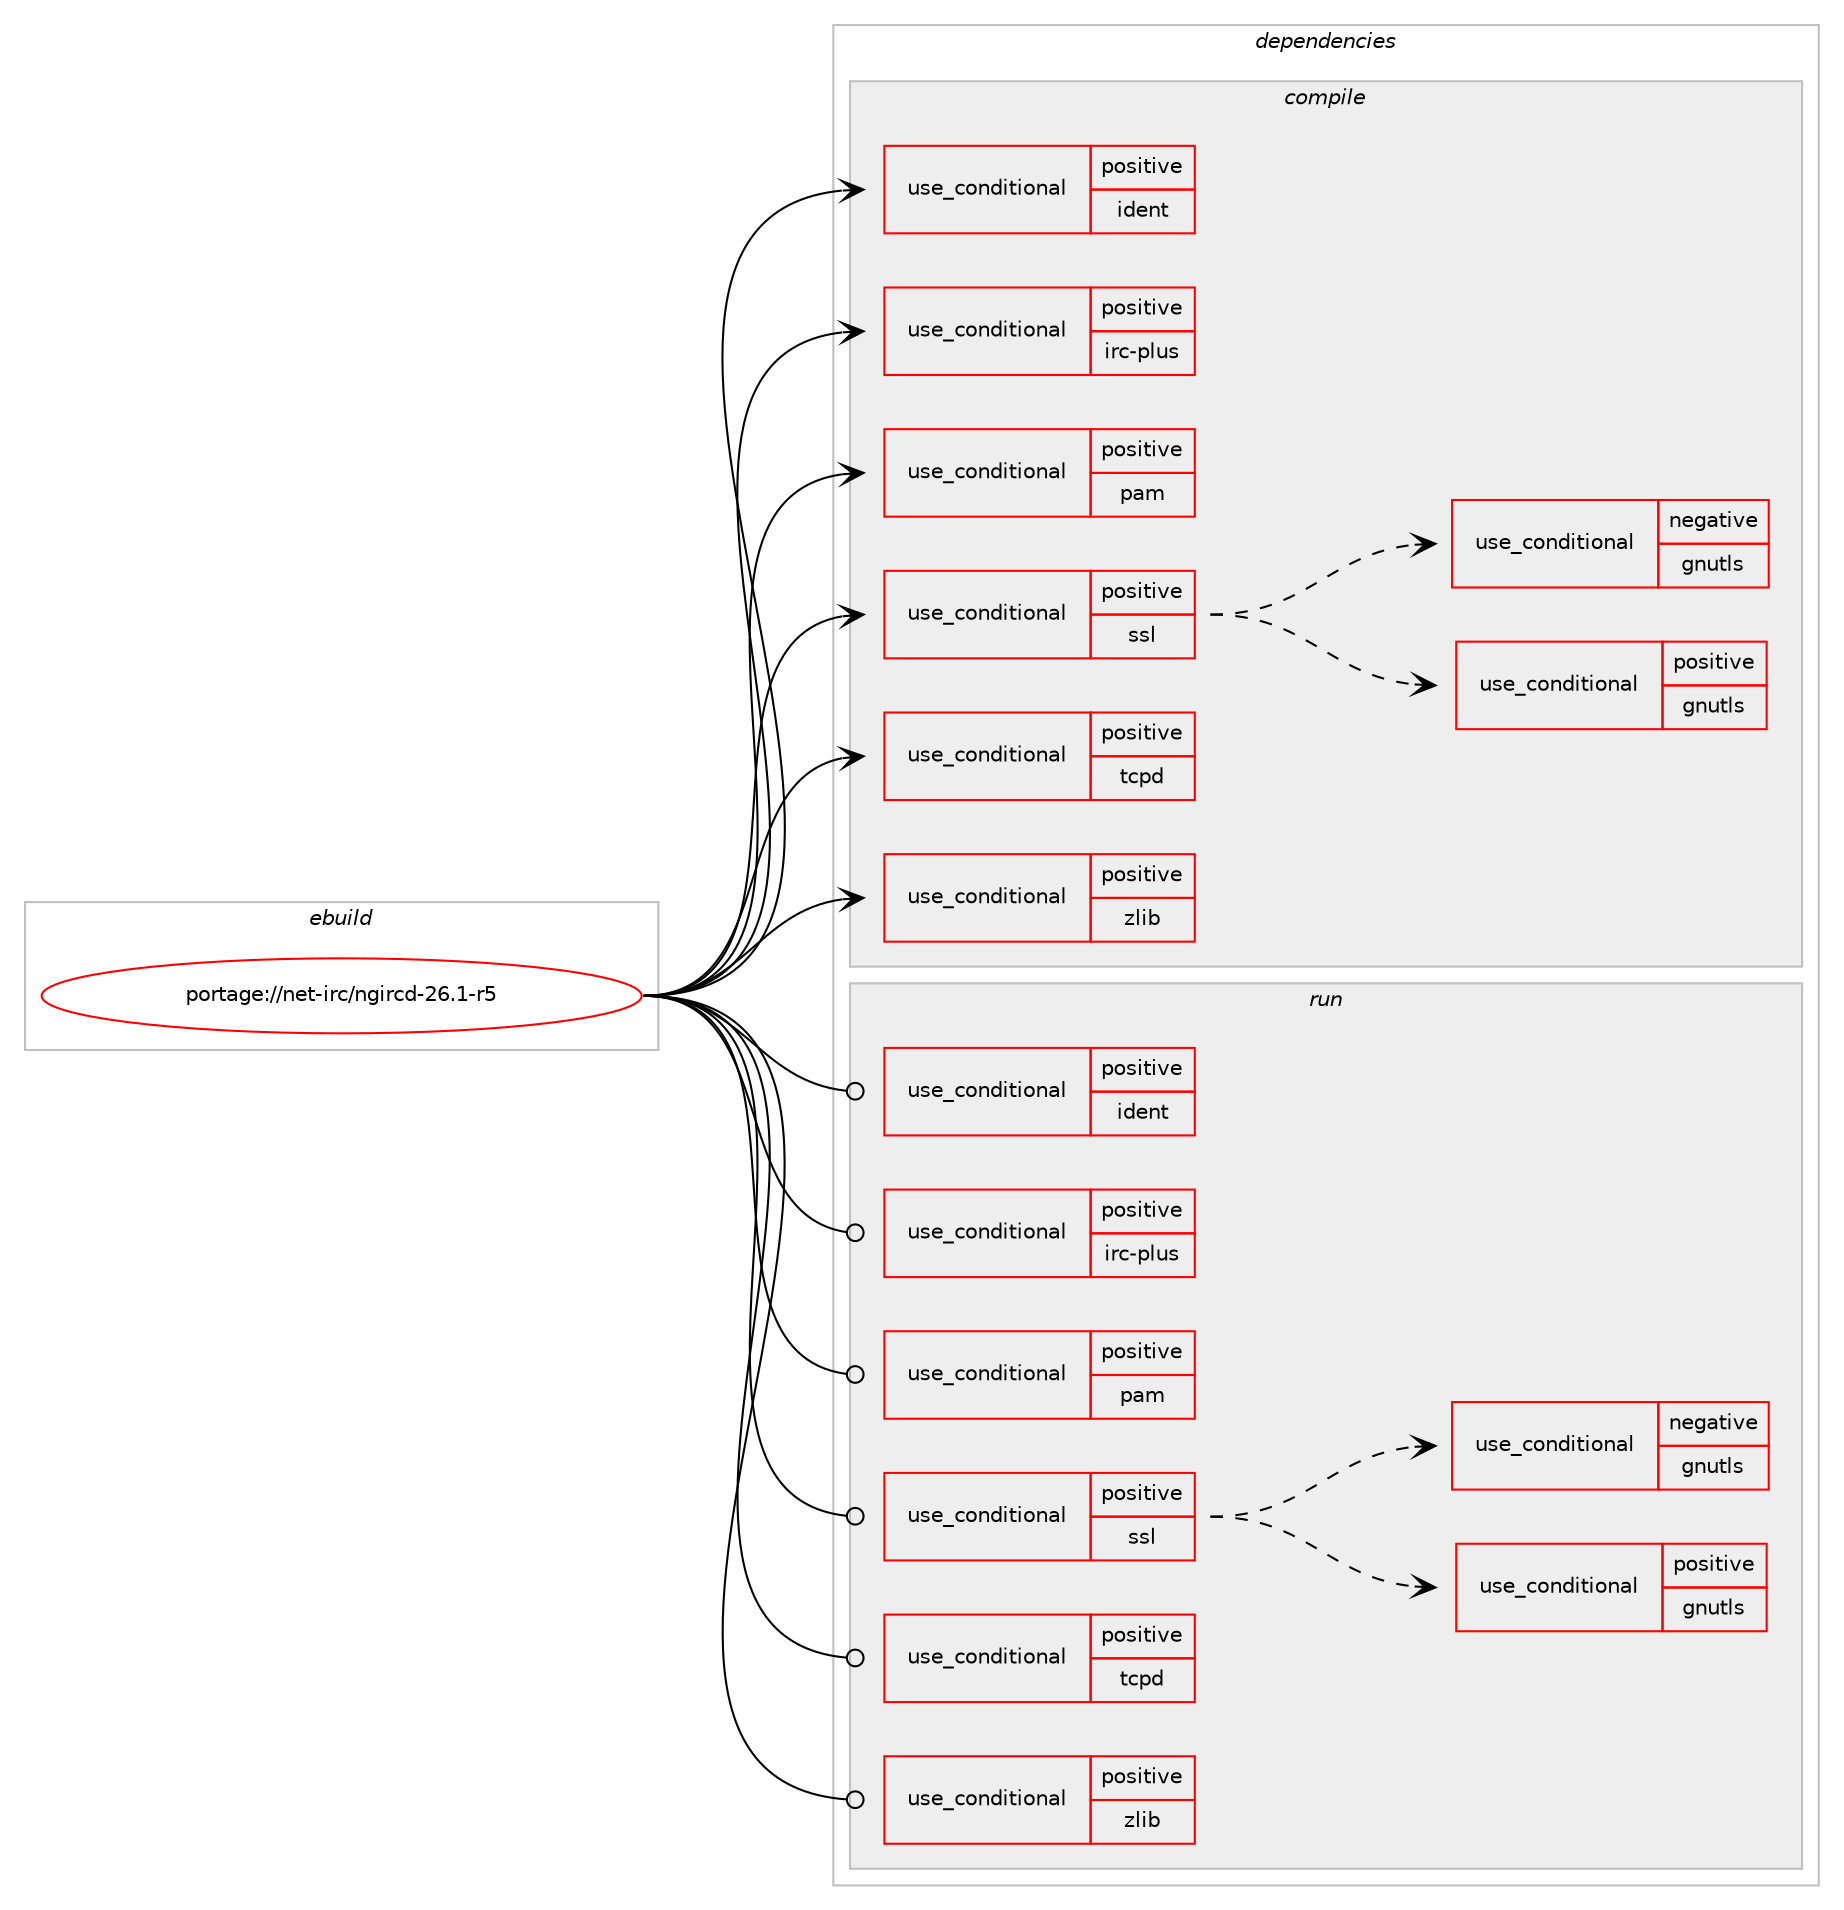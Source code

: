 digraph prolog {

# *************
# Graph options
# *************

newrank=true;
concentrate=true;
compound=true;
graph [rankdir=LR,fontname=Helvetica,fontsize=10,ranksep=1.5];#, ranksep=2.5, nodesep=0.2];
edge  [arrowhead=vee];
node  [fontname=Helvetica,fontsize=10];

# **********
# The ebuild
# **********

subgraph cluster_leftcol {
color=gray;
rank=same;
label=<<i>ebuild</i>>;
id [label="portage://net-irc/ngircd-26.1-r5", color=red, width=4, href="../net-irc/ngircd-26.1-r5.svg"];
}

# ****************
# The dependencies
# ****************

subgraph cluster_midcol {
color=gray;
label=<<i>dependencies</i>>;
subgraph cluster_compile {
fillcolor="#eeeeee";
style=filled;
label=<<i>compile</i>>;
subgraph cond90208 {
dependency181621 [label=<<TABLE BORDER="0" CELLBORDER="1" CELLSPACING="0" CELLPADDING="4"><TR><TD ROWSPAN="3" CELLPADDING="10">use_conditional</TD></TR><TR><TD>positive</TD></TR><TR><TD>ident</TD></TR></TABLE>>, shape=none, color=red];
# *** BEGIN UNKNOWN DEPENDENCY TYPE (TODO) ***
# dependency181621 -> package_dependency(portage://net-irc/ngircd-26.1-r5,install,no,net-libs,libident,none,[,,],[],[])
# *** END UNKNOWN DEPENDENCY TYPE (TODO) ***

}
id:e -> dependency181621:w [weight=20,style="solid",arrowhead="vee"];
subgraph cond90209 {
dependency181622 [label=<<TABLE BORDER="0" CELLBORDER="1" CELLSPACING="0" CELLPADDING="4"><TR><TD ROWSPAN="3" CELLPADDING="10">use_conditional</TD></TR><TR><TD>positive</TD></TR><TR><TD>irc-plus</TD></TR></TABLE>>, shape=none, color=red];
# *** BEGIN UNKNOWN DEPENDENCY TYPE (TODO) ***
# dependency181622 -> package_dependency(portage://net-irc/ngircd-26.1-r5,install,no,virtual,libiconv,none,[,,],[],[])
# *** END UNKNOWN DEPENDENCY TYPE (TODO) ***

}
id:e -> dependency181622:w [weight=20,style="solid",arrowhead="vee"];
subgraph cond90210 {
dependency181623 [label=<<TABLE BORDER="0" CELLBORDER="1" CELLSPACING="0" CELLPADDING="4"><TR><TD ROWSPAN="3" CELLPADDING="10">use_conditional</TD></TR><TR><TD>positive</TD></TR><TR><TD>pam</TD></TR></TABLE>>, shape=none, color=red];
# *** BEGIN UNKNOWN DEPENDENCY TYPE (TODO) ***
# dependency181623 -> package_dependency(portage://net-irc/ngircd-26.1-r5,install,no,sys-libs,pam,none,[,,],[],[])
# *** END UNKNOWN DEPENDENCY TYPE (TODO) ***

}
id:e -> dependency181623:w [weight=20,style="solid",arrowhead="vee"];
subgraph cond90211 {
dependency181624 [label=<<TABLE BORDER="0" CELLBORDER="1" CELLSPACING="0" CELLPADDING="4"><TR><TD ROWSPAN="3" CELLPADDING="10">use_conditional</TD></TR><TR><TD>positive</TD></TR><TR><TD>ssl</TD></TR></TABLE>>, shape=none, color=red];
subgraph cond90212 {
dependency181625 [label=<<TABLE BORDER="0" CELLBORDER="1" CELLSPACING="0" CELLPADDING="4"><TR><TD ROWSPAN="3" CELLPADDING="10">use_conditional</TD></TR><TR><TD>positive</TD></TR><TR><TD>gnutls</TD></TR></TABLE>>, shape=none, color=red];
# *** BEGIN UNKNOWN DEPENDENCY TYPE (TODO) ***
# dependency181625 -> package_dependency(portage://net-irc/ngircd-26.1-r5,install,no,net-libs,gnutls,none,[,,],any_same_slot,[])
# *** END UNKNOWN DEPENDENCY TYPE (TODO) ***

}
dependency181624:e -> dependency181625:w [weight=20,style="dashed",arrowhead="vee"];
subgraph cond90213 {
dependency181626 [label=<<TABLE BORDER="0" CELLBORDER="1" CELLSPACING="0" CELLPADDING="4"><TR><TD ROWSPAN="3" CELLPADDING="10">use_conditional</TD></TR><TR><TD>negative</TD></TR><TR><TD>gnutls</TD></TR></TABLE>>, shape=none, color=red];
# *** BEGIN UNKNOWN DEPENDENCY TYPE (TODO) ***
# dependency181626 -> package_dependency(portage://net-irc/ngircd-26.1-r5,install,no,dev-libs,openssl,none,[,,],[slot(0),equal],[])
# *** END UNKNOWN DEPENDENCY TYPE (TODO) ***

}
dependency181624:e -> dependency181626:w [weight=20,style="dashed",arrowhead="vee"];
}
id:e -> dependency181624:w [weight=20,style="solid",arrowhead="vee"];
subgraph cond90214 {
dependency181627 [label=<<TABLE BORDER="0" CELLBORDER="1" CELLSPACING="0" CELLPADDING="4"><TR><TD ROWSPAN="3" CELLPADDING="10">use_conditional</TD></TR><TR><TD>positive</TD></TR><TR><TD>tcpd</TD></TR></TABLE>>, shape=none, color=red];
# *** BEGIN UNKNOWN DEPENDENCY TYPE (TODO) ***
# dependency181627 -> package_dependency(portage://net-irc/ngircd-26.1-r5,install,no,sys-apps,tcp-wrappers,none,[,,],[],[])
# *** END UNKNOWN DEPENDENCY TYPE (TODO) ***

}
id:e -> dependency181627:w [weight=20,style="solid",arrowhead="vee"];
subgraph cond90215 {
dependency181628 [label=<<TABLE BORDER="0" CELLBORDER="1" CELLSPACING="0" CELLPADDING="4"><TR><TD ROWSPAN="3" CELLPADDING="10">use_conditional</TD></TR><TR><TD>positive</TD></TR><TR><TD>zlib</TD></TR></TABLE>>, shape=none, color=red];
# *** BEGIN UNKNOWN DEPENDENCY TYPE (TODO) ***
# dependency181628 -> package_dependency(portage://net-irc/ngircd-26.1-r5,install,no,sys-libs,zlib,none,[,,],[],[])
# *** END UNKNOWN DEPENDENCY TYPE (TODO) ***

}
id:e -> dependency181628:w [weight=20,style="solid",arrowhead="vee"];
# *** BEGIN UNKNOWN DEPENDENCY TYPE (TODO) ***
# id -> package_dependency(portage://net-irc/ngircd-26.1-r5,install,no,acct-user,ngircd,none,[,,],[],[])
# *** END UNKNOWN DEPENDENCY TYPE (TODO) ***

}
subgraph cluster_compileandrun {
fillcolor="#eeeeee";
style=filled;
label=<<i>compile and run</i>>;
}
subgraph cluster_run {
fillcolor="#eeeeee";
style=filled;
label=<<i>run</i>>;
subgraph cond90216 {
dependency181629 [label=<<TABLE BORDER="0" CELLBORDER="1" CELLSPACING="0" CELLPADDING="4"><TR><TD ROWSPAN="3" CELLPADDING="10">use_conditional</TD></TR><TR><TD>positive</TD></TR><TR><TD>ident</TD></TR></TABLE>>, shape=none, color=red];
# *** BEGIN UNKNOWN DEPENDENCY TYPE (TODO) ***
# dependency181629 -> package_dependency(portage://net-irc/ngircd-26.1-r5,run,no,net-libs,libident,none,[,,],[],[])
# *** END UNKNOWN DEPENDENCY TYPE (TODO) ***

}
id:e -> dependency181629:w [weight=20,style="solid",arrowhead="odot"];
subgraph cond90217 {
dependency181630 [label=<<TABLE BORDER="0" CELLBORDER="1" CELLSPACING="0" CELLPADDING="4"><TR><TD ROWSPAN="3" CELLPADDING="10">use_conditional</TD></TR><TR><TD>positive</TD></TR><TR><TD>irc-plus</TD></TR></TABLE>>, shape=none, color=red];
# *** BEGIN UNKNOWN DEPENDENCY TYPE (TODO) ***
# dependency181630 -> package_dependency(portage://net-irc/ngircd-26.1-r5,run,no,virtual,libiconv,none,[,,],[],[])
# *** END UNKNOWN DEPENDENCY TYPE (TODO) ***

}
id:e -> dependency181630:w [weight=20,style="solid",arrowhead="odot"];
subgraph cond90218 {
dependency181631 [label=<<TABLE BORDER="0" CELLBORDER="1" CELLSPACING="0" CELLPADDING="4"><TR><TD ROWSPAN="3" CELLPADDING="10">use_conditional</TD></TR><TR><TD>positive</TD></TR><TR><TD>pam</TD></TR></TABLE>>, shape=none, color=red];
# *** BEGIN UNKNOWN DEPENDENCY TYPE (TODO) ***
# dependency181631 -> package_dependency(portage://net-irc/ngircd-26.1-r5,run,no,sys-libs,pam,none,[,,],[],[])
# *** END UNKNOWN DEPENDENCY TYPE (TODO) ***

}
id:e -> dependency181631:w [weight=20,style="solid",arrowhead="odot"];
subgraph cond90219 {
dependency181632 [label=<<TABLE BORDER="0" CELLBORDER="1" CELLSPACING="0" CELLPADDING="4"><TR><TD ROWSPAN="3" CELLPADDING="10">use_conditional</TD></TR><TR><TD>positive</TD></TR><TR><TD>ssl</TD></TR></TABLE>>, shape=none, color=red];
subgraph cond90220 {
dependency181633 [label=<<TABLE BORDER="0" CELLBORDER="1" CELLSPACING="0" CELLPADDING="4"><TR><TD ROWSPAN="3" CELLPADDING="10">use_conditional</TD></TR><TR><TD>positive</TD></TR><TR><TD>gnutls</TD></TR></TABLE>>, shape=none, color=red];
# *** BEGIN UNKNOWN DEPENDENCY TYPE (TODO) ***
# dependency181633 -> package_dependency(portage://net-irc/ngircd-26.1-r5,run,no,net-libs,gnutls,none,[,,],any_same_slot,[])
# *** END UNKNOWN DEPENDENCY TYPE (TODO) ***

}
dependency181632:e -> dependency181633:w [weight=20,style="dashed",arrowhead="vee"];
subgraph cond90221 {
dependency181634 [label=<<TABLE BORDER="0" CELLBORDER="1" CELLSPACING="0" CELLPADDING="4"><TR><TD ROWSPAN="3" CELLPADDING="10">use_conditional</TD></TR><TR><TD>negative</TD></TR><TR><TD>gnutls</TD></TR></TABLE>>, shape=none, color=red];
# *** BEGIN UNKNOWN DEPENDENCY TYPE (TODO) ***
# dependency181634 -> package_dependency(portage://net-irc/ngircd-26.1-r5,run,no,dev-libs,openssl,none,[,,],[slot(0),equal],[])
# *** END UNKNOWN DEPENDENCY TYPE (TODO) ***

}
dependency181632:e -> dependency181634:w [weight=20,style="dashed",arrowhead="vee"];
}
id:e -> dependency181632:w [weight=20,style="solid",arrowhead="odot"];
subgraph cond90222 {
dependency181635 [label=<<TABLE BORDER="0" CELLBORDER="1" CELLSPACING="0" CELLPADDING="4"><TR><TD ROWSPAN="3" CELLPADDING="10">use_conditional</TD></TR><TR><TD>positive</TD></TR><TR><TD>tcpd</TD></TR></TABLE>>, shape=none, color=red];
# *** BEGIN UNKNOWN DEPENDENCY TYPE (TODO) ***
# dependency181635 -> package_dependency(portage://net-irc/ngircd-26.1-r5,run,no,sys-apps,tcp-wrappers,none,[,,],[],[])
# *** END UNKNOWN DEPENDENCY TYPE (TODO) ***

}
id:e -> dependency181635:w [weight=20,style="solid",arrowhead="odot"];
subgraph cond90223 {
dependency181636 [label=<<TABLE BORDER="0" CELLBORDER="1" CELLSPACING="0" CELLPADDING="4"><TR><TD ROWSPAN="3" CELLPADDING="10">use_conditional</TD></TR><TR><TD>positive</TD></TR><TR><TD>zlib</TD></TR></TABLE>>, shape=none, color=red];
# *** BEGIN UNKNOWN DEPENDENCY TYPE (TODO) ***
# dependency181636 -> package_dependency(portage://net-irc/ngircd-26.1-r5,run,no,sys-libs,zlib,none,[,,],[],[])
# *** END UNKNOWN DEPENDENCY TYPE (TODO) ***

}
id:e -> dependency181636:w [weight=20,style="solid",arrowhead="odot"];
# *** BEGIN UNKNOWN DEPENDENCY TYPE (TODO) ***
# id -> package_dependency(portage://net-irc/ngircd-26.1-r5,run,no,acct-user,ngircd,none,[,,],[],[])
# *** END UNKNOWN DEPENDENCY TYPE (TODO) ***

# *** BEGIN UNKNOWN DEPENDENCY TYPE (TODO) ***
# id -> package_dependency(portage://net-irc/ngircd-26.1-r5,run,no,virtual,tmpfiles,none,[,,],[],[])
# *** END UNKNOWN DEPENDENCY TYPE (TODO) ***

}
}

# **************
# The candidates
# **************

subgraph cluster_choices {
rank=same;
color=gray;
label=<<i>candidates</i>>;

}

}
